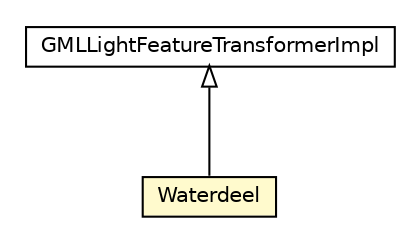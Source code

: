 #!/usr/local/bin/dot
#
# Class diagram 
# Generated by UMLGraph version R5_6-24-gf6e263 (http://www.umlgraph.org/)
#

digraph G {
	edge [fontname="Helvetica",fontsize=10,labelfontname="Helvetica",labelfontsize=10];
	node [fontname="Helvetica",fontsize=10,shape=plaintext];
	nodesep=0.25;
	ranksep=0.5;
	// nl.b3p.brmo.loader.gml.light.Waterdeel
	c1490 [label=<<table title="nl.b3p.brmo.loader.gml.light.Waterdeel" border="0" cellborder="1" cellspacing="0" cellpadding="2" port="p" bgcolor="lemonChiffon" href="./Waterdeel.html">
		<tr><td><table border="0" cellspacing="0" cellpadding="1">
<tr><td align="center" balign="center"> Waterdeel </td></tr>
		</table></td></tr>
		</table>>, URL="./Waterdeel.html", fontname="Helvetica", fontcolor="black", fontsize=10.0];
	// nl.b3p.brmo.loader.gml.light.GMLLightFeatureTransformerImpl
	c1520 [label=<<table title="nl.b3p.brmo.loader.gml.light.GMLLightFeatureTransformerImpl" border="0" cellborder="1" cellspacing="0" cellpadding="2" port="p" href="./GMLLightFeatureTransformerImpl.html">
		<tr><td><table border="0" cellspacing="0" cellpadding="1">
<tr><td align="center" balign="center"> GMLLightFeatureTransformerImpl </td></tr>
		</table></td></tr>
		</table>>, URL="./GMLLightFeatureTransformerImpl.html", fontname="Helvetica", fontcolor="black", fontsize=10.0];
	//nl.b3p.brmo.loader.gml.light.Waterdeel extends nl.b3p.brmo.loader.gml.light.GMLLightFeatureTransformerImpl
	c1520:p -> c1490:p [dir=back,arrowtail=empty];
}

